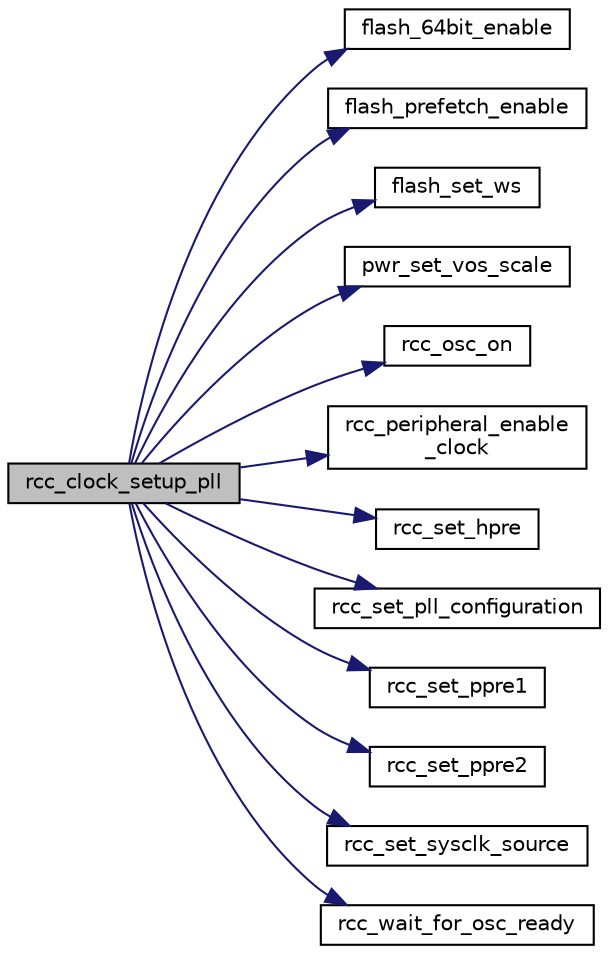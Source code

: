 digraph "rcc_clock_setup_pll"
{
  edge [fontname="Helvetica",fontsize="10",labelfontname="Helvetica",labelfontsize="10"];
  node [fontname="Helvetica",fontsize="10",shape=record];
  rankdir="LR";
  Node1 [label="rcc_clock_setup_pll",height=0.2,width=0.4,color="black", fillcolor="grey75", style="filled", fontcolor="black"];
  Node1 -> Node2 [color="midnightblue",fontsize="10",style="solid",fontname="Helvetica"];
  Node2 [label="flash_64bit_enable",height=0.2,width=0.4,color="black", fillcolor="white", style="filled",URL="$group__flash__defines.html#ga46ea5d4032d7ea65641376eca38202f8",tooltip="Enable 64 Bit Programming Mode. "];
  Node1 -> Node3 [color="midnightblue",fontsize="10",style="solid",fontname="Helvetica"];
  Node3 [label="flash_prefetch_enable",height=0.2,width=0.4,color="black", fillcolor="white", style="filled",URL="$group__flash__defines.html#ga0f76604d23e55a997cef486d8f93c8f7",tooltip="Enable the FLASH Prefetch Buffer. "];
  Node1 -> Node4 [color="midnightblue",fontsize="10",style="solid",fontname="Helvetica"];
  Node4 [label="flash_set_ws",height=0.2,width=0.4,color="black", fillcolor="white", style="filled",URL="$group__flash__defines.html#ga9347b16d27d64b79f507dc9cad8633b2",tooltip="Set the Number of Wait States. "];
  Node1 -> Node5 [color="midnightblue",fontsize="10",style="solid",fontname="Helvetica"];
  Node5 [label="pwr_set_vos_scale",height=0.2,width=0.4,color="black", fillcolor="white", style="filled",URL="$pwr_8h.html#aa22ffb6b23613688342c73dd591dcd60"];
  Node1 -> Node6 [color="midnightblue",fontsize="10",style="solid",fontname="Helvetica"];
  Node6 [label="rcc_osc_on",height=0.2,width=0.4,color="black", fillcolor="white", style="filled",URL="$group__rcc__defines.html#ga8dbd64d58e019803bf109609203d1afd"];
  Node1 -> Node7 [color="midnightblue",fontsize="10",style="solid",fontname="Helvetica"];
  Node7 [label="rcc_peripheral_enable\l_clock",height=0.2,width=0.4,color="black", fillcolor="white", style="filled",URL="$group__rcc__defines.html#gaaf3dd53c1ced02082fce0076976547a8",tooltip="RCC Enable Peripheral Clocks. "];
  Node1 -> Node8 [color="midnightblue",fontsize="10",style="solid",fontname="Helvetica"];
  Node8 [label="rcc_set_hpre",height=0.2,width=0.4,color="black", fillcolor="white", style="filled",URL="$group__rcc__defines.html#gae192b2cd0f37124db5ed76d599a5671b"];
  Node1 -> Node9 [color="midnightblue",fontsize="10",style="solid",fontname="Helvetica"];
  Node9 [label="rcc_set_pll_configuration",height=0.2,width=0.4,color="black", fillcolor="white", style="filled",URL="$group__rcc__defines.html#ga8ba543e9f620317363771628aee205ff"];
  Node1 -> Node10 [color="midnightblue",fontsize="10",style="solid",fontname="Helvetica"];
  Node10 [label="rcc_set_ppre1",height=0.2,width=0.4,color="black", fillcolor="white", style="filled",URL="$group__rcc__defines.html#gaaf1b9174131b00a7014c0328a53a65a1"];
  Node1 -> Node11 [color="midnightblue",fontsize="10",style="solid",fontname="Helvetica"];
  Node11 [label="rcc_set_ppre2",height=0.2,width=0.4,color="black", fillcolor="white", style="filled",URL="$group__rcc__defines.html#gac40c9478480f3a44c381c15482a563cd"];
  Node1 -> Node12 [color="midnightblue",fontsize="10",style="solid",fontname="Helvetica"];
  Node12 [label="rcc_set_sysclk_source",height=0.2,width=0.4,color="black", fillcolor="white", style="filled",URL="$group__rcc__defines.html#ga2c291271812c333d975807cd5ec99a36"];
  Node1 -> Node13 [color="midnightblue",fontsize="10",style="solid",fontname="Helvetica"];
  Node13 [label="rcc_wait_for_osc_ready",height=0.2,width=0.4,color="black", fillcolor="white", style="filled",URL="$group__rcc__defines.html#ga0f9fac6ac510e119aebe5f62c53f073a"];
}
